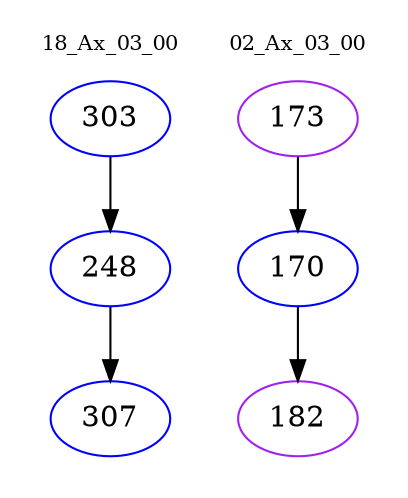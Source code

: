 digraph{
subgraph cluster_0 {
color = white
label = "18_Ax_03_00";
fontsize=10;
T0_303 [label="303", color="blue"]
T0_303 -> T0_248 [color="black"]
T0_248 [label="248", color="blue"]
T0_248 -> T0_307 [color="black"]
T0_307 [label="307", color="blue"]
}
subgraph cluster_1 {
color = white
label = "02_Ax_03_00";
fontsize=10;
T1_173 [label="173", color="purple"]
T1_173 -> T1_170 [color="black"]
T1_170 [label="170", color="blue"]
T1_170 -> T1_182 [color="black"]
T1_182 [label="182", color="purple"]
}
}
